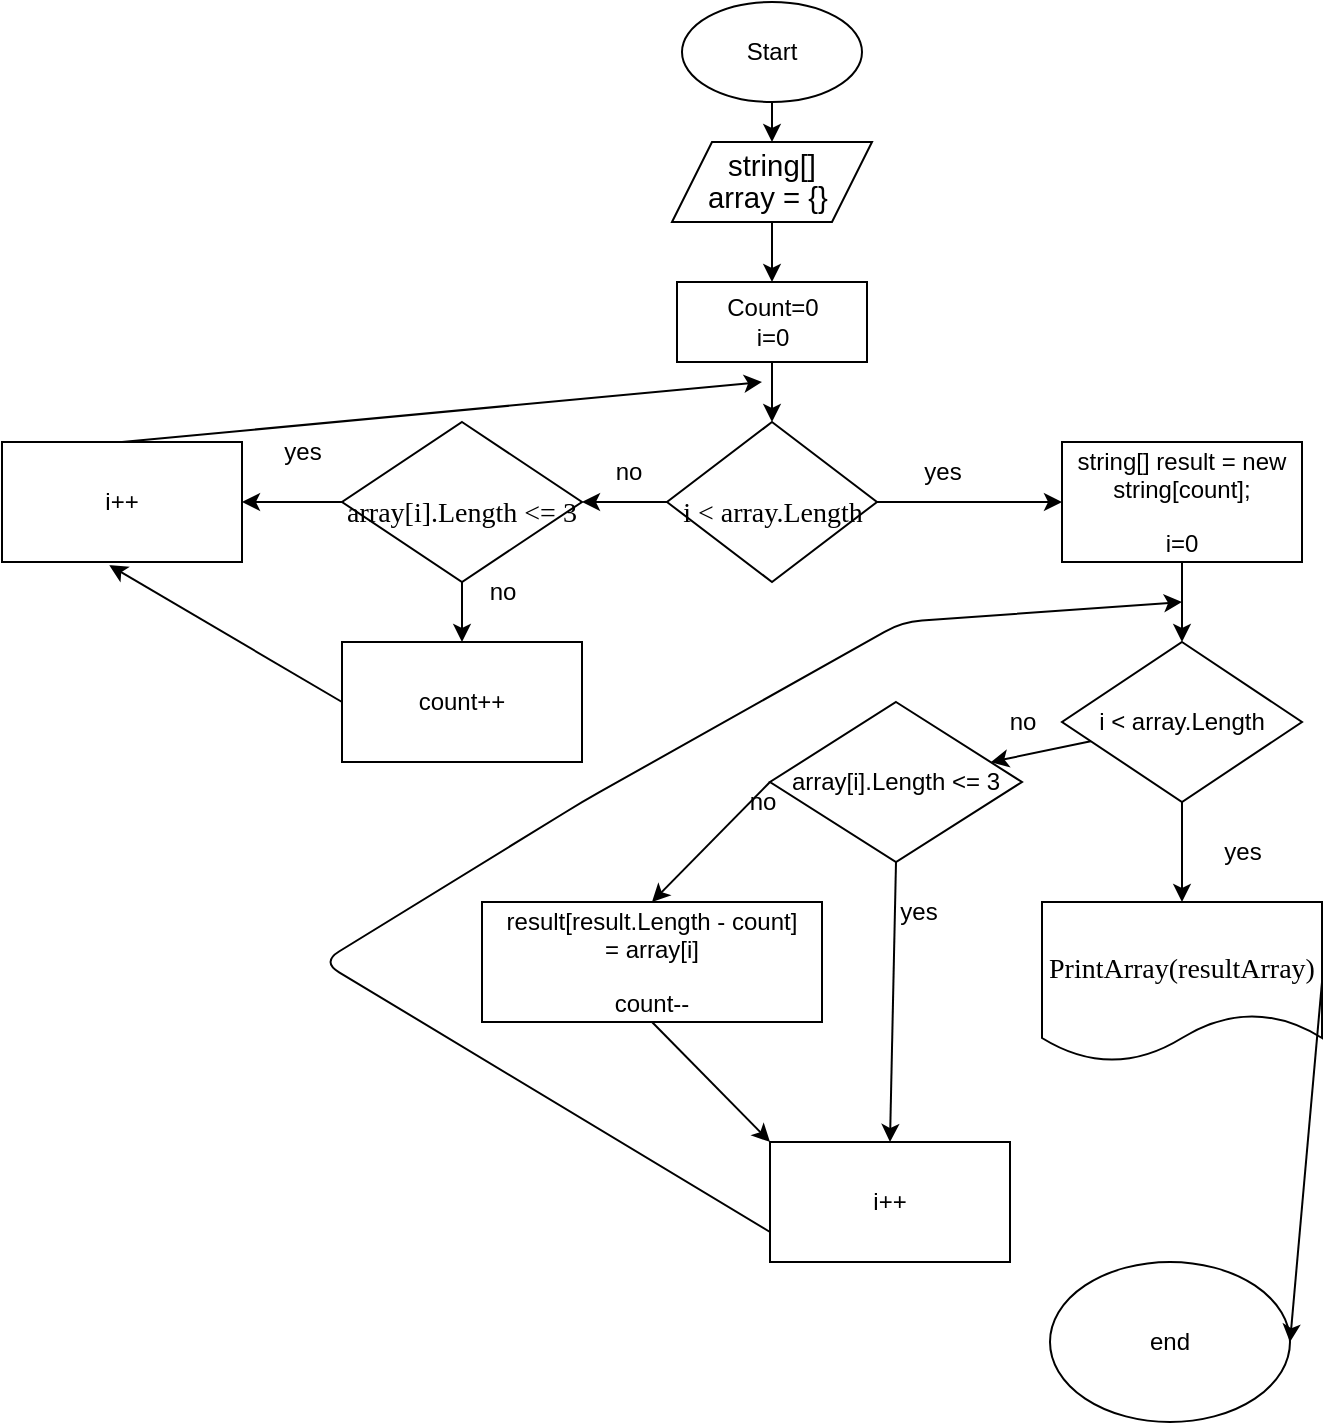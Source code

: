 <mxfile>
    <diagram id="hjng7ni8RKr5ZbfyoXY7" name="Страница 1">
        <mxGraphModel dx="1072" dy="568" grid="1" gridSize="10" guides="1" tooltips="1" connect="1" arrows="1" fold="1" page="1" pageScale="1" pageWidth="827" pageHeight="1169" math="0" shadow="0">
            <root>
                <mxCell id="0"/>
                <mxCell id="1" parent="0"/>
                <mxCell id="6" value="" style="edgeStyle=none;html=1;" edge="1" parent="1" source="2" target="4">
                    <mxGeometry relative="1" as="geometry"/>
                </mxCell>
                <mxCell id="2" value="Start" style="ellipse;whiteSpace=wrap;html=1;" vertex="1" parent="1">
                    <mxGeometry x="350" width="90" height="50" as="geometry"/>
                </mxCell>
                <mxCell id="7" value="" style="edgeStyle=none;html=1;" edge="1" parent="1" source="4" target="5">
                    <mxGeometry relative="1" as="geometry"/>
                </mxCell>
                <mxCell id="4" value="&lt;span style=&quot;font-size:11.0pt;line-height:107%;&lt;br/&gt;font-family:&amp;quot;Calibri&amp;quot;,sans-serif;mso-ascii-theme-font:minor-latin;mso-fareast-font-family:&lt;br/&gt;Calibri;mso-fareast-theme-font:minor-latin;mso-hansi-theme-font:minor-latin;&lt;br/&gt;mso-bidi-font-family:&amp;quot;Times New Roman&amp;quot;;mso-bidi-theme-font:minor-bidi;&lt;br/&gt;mso-ansi-language:RU;mso-fareast-language:EN-US;mso-bidi-language:AR-SA&quot;&gt;string[]&lt;br/&gt;array = {}&amp;nbsp;&lt;/span&gt;" style="shape=parallelogram;perimeter=parallelogramPerimeter;whiteSpace=wrap;html=1;fixedSize=1;fillColor=none;" vertex="1" parent="1">
                    <mxGeometry x="345" y="70" width="100" height="40" as="geometry"/>
                </mxCell>
                <mxCell id="9" value="" style="edgeStyle=none;html=1;" edge="1" parent="1" source="5" target="8">
                    <mxGeometry relative="1" as="geometry"/>
                </mxCell>
                <mxCell id="5" value="Count=0&lt;br&gt;i=0" style="rounded=0;whiteSpace=wrap;html=1;fillColor=none;" vertex="1" parent="1">
                    <mxGeometry x="347.5" y="140" width="95" height="40" as="geometry"/>
                </mxCell>
                <mxCell id="14" value="" style="edgeStyle=none;html=1;" edge="1" parent="1" source="8" target="11">
                    <mxGeometry relative="1" as="geometry"/>
                </mxCell>
                <mxCell id="20" value="" style="edgeStyle=none;html=1;" edge="1" parent="1" source="8" target="10">
                    <mxGeometry relative="1" as="geometry"/>
                </mxCell>
                <mxCell id="8" value="&lt;p style=&quot;margin-bottom:0cm;margin-bottom:.0001pt;line-height:&lt;br/&gt;14.25pt&quot; class=&quot;MsoNormal&quot;&gt;&lt;span style=&quot;font-size:10.5pt;font-family:Consolas;mso-fareast-font-family:&lt;br/&gt;&amp;quot;Times New Roman&amp;quot;;mso-bidi-font-family:&amp;quot;Times New Roman&amp;quot;;mso-fareast-language:&lt;br/&gt;RU&quot;&gt;i &amp;lt; array.Length&lt;/span&gt;&lt;/p&gt;" style="rhombus;whiteSpace=wrap;html=1;fillColor=none;" vertex="1" parent="1">
                    <mxGeometry x="342.5" y="210" width="105" height="80" as="geometry"/>
                </mxCell>
                <mxCell id="29" value="" style="edgeStyle=none;html=1;" edge="1" parent="1" source="10" target="25">
                    <mxGeometry relative="1" as="geometry"/>
                </mxCell>
                <mxCell id="10" value="&lt;p class=&quot;MsoNormal&quot;&gt;&lt;span lang=&quot;EN-US&quot;&gt;string[] result = new string[count];&lt;/span&gt;&lt;/p&gt;&lt;p class=&quot;MsoNormal&quot;&gt;&lt;span lang=&quot;EN-US&quot;&gt;i=0&lt;/span&gt;&lt;/p&gt;" style="rounded=0;whiteSpace=wrap;html=1;fillColor=none;" vertex="1" parent="1">
                    <mxGeometry x="540" y="220" width="120" height="60" as="geometry"/>
                </mxCell>
                <mxCell id="15" value="" style="edgeStyle=none;html=1;" edge="1" parent="1" source="11" target="13">
                    <mxGeometry relative="1" as="geometry"/>
                </mxCell>
                <mxCell id="16" value="" style="edgeStyle=none;html=1;" edge="1" parent="1" source="11" target="12">
                    <mxGeometry relative="1" as="geometry"/>
                </mxCell>
                <mxCell id="11" value="&lt;p style=&quot;margin-bottom:0cm;margin-bottom:.0001pt;line-height:&lt;br/&gt;14.25pt&quot; class=&quot;MsoNormal&quot;&gt;&lt;span style=&quot;font-size:10.5pt;font-family:Consolas;mso-fareast-font-family:&lt;br/&gt;&amp;quot;Times New Roman&amp;quot;;mso-bidi-font-family:&amp;quot;Times New Roman&amp;quot;;mso-fareast-language:&lt;br/&gt;RU&quot;&gt;array[i].Length &amp;lt;= 3&lt;/span&gt;&lt;/p&gt;" style="rhombus;whiteSpace=wrap;html=1;fillColor=none;" vertex="1" parent="1">
                    <mxGeometry x="180" y="210" width="120" height="80" as="geometry"/>
                </mxCell>
                <mxCell id="23" style="edgeStyle=none;html=1;exitX=0.5;exitY=0;exitDx=0;exitDy=0;" edge="1" parent="1" source="12">
                    <mxGeometry relative="1" as="geometry">
                        <mxPoint x="390" y="190" as="targetPoint"/>
                    </mxGeometry>
                </mxCell>
                <mxCell id="12" value="i++" style="rounded=0;whiteSpace=wrap;html=1;fillColor=none;" vertex="1" parent="1">
                    <mxGeometry x="10" y="220" width="120" height="60" as="geometry"/>
                </mxCell>
                <mxCell id="17" style="edgeStyle=none;html=1;exitX=0;exitY=0.5;exitDx=0;exitDy=0;entryX=0.447;entryY=1.027;entryDx=0;entryDy=0;entryPerimeter=0;" edge="1" parent="1" source="13" target="12">
                    <mxGeometry relative="1" as="geometry"/>
                </mxCell>
                <mxCell id="13" value="count++" style="rounded=0;whiteSpace=wrap;html=1;fillColor=none;" vertex="1" parent="1">
                    <mxGeometry x="180" y="320" width="120" height="60" as="geometry"/>
                </mxCell>
                <mxCell id="18" value="no" style="text;html=1;align=center;verticalAlign=middle;resizable=0;points=[];autosize=1;strokeColor=none;fillColor=none;" vertex="1" parent="1">
                    <mxGeometry x="240" y="280" width="40" height="30" as="geometry"/>
                </mxCell>
                <mxCell id="19" value="yes" style="text;html=1;align=center;verticalAlign=middle;resizable=0;points=[];autosize=1;strokeColor=none;fillColor=none;" vertex="1" parent="1">
                    <mxGeometry x="140" y="210" width="40" height="30" as="geometry"/>
                </mxCell>
                <mxCell id="21" value="no" style="text;html=1;align=center;verticalAlign=middle;resizable=0;points=[];autosize=1;strokeColor=none;fillColor=none;" vertex="1" parent="1">
                    <mxGeometry x="302.5" y="220" width="40" height="30" as="geometry"/>
                </mxCell>
                <mxCell id="22" value="yes" style="text;html=1;align=center;verticalAlign=middle;resizable=0;points=[];autosize=1;strokeColor=none;fillColor=none;" vertex="1" parent="1">
                    <mxGeometry x="460" y="220" width="40" height="30" as="geometry"/>
                </mxCell>
                <mxCell id="30" value="" style="edgeStyle=none;html=1;" edge="1" parent="1" source="25" target="28">
                    <mxGeometry relative="1" as="geometry"/>
                </mxCell>
                <mxCell id="35" value="" style="edgeStyle=none;html=1;" edge="1" parent="1" source="25" target="26">
                    <mxGeometry relative="1" as="geometry"/>
                </mxCell>
                <mxCell id="25" value="i &amp;lt; array.Length" style="rhombus;whiteSpace=wrap;html=1;fillColor=none;" vertex="1" parent="1">
                    <mxGeometry x="540" y="320" width="120" height="80" as="geometry"/>
                </mxCell>
                <mxCell id="36" style="edgeStyle=none;html=1;exitX=0.5;exitY=1;exitDx=0;exitDy=0;entryX=0.5;entryY=0;entryDx=0;entryDy=0;" edge="1" parent="1" source="26" target="31">
                    <mxGeometry relative="1" as="geometry"/>
                </mxCell>
                <mxCell id="37" style="edgeStyle=none;html=1;exitX=0;exitY=0.5;exitDx=0;exitDy=0;entryX=0.5;entryY=0;entryDx=0;entryDy=0;" edge="1" parent="1" source="26" target="27">
                    <mxGeometry relative="1" as="geometry"/>
                </mxCell>
                <mxCell id="26" value="array[i].Length &amp;lt;= 3" style="rhombus;whiteSpace=wrap;html=1;fillColor=none;" vertex="1" parent="1">
                    <mxGeometry x="394" y="350" width="126" height="80" as="geometry"/>
                </mxCell>
                <mxCell id="38" style="edgeStyle=none;html=1;exitX=0.5;exitY=1;exitDx=0;exitDy=0;entryX=0;entryY=0;entryDx=0;entryDy=0;" edge="1" parent="1" source="27" target="31">
                    <mxGeometry relative="1" as="geometry"/>
                </mxCell>
                <mxCell id="27" value="&lt;p class=&quot;MsoNormal&quot;&gt;&lt;span lang=&quot;EN-US&quot;&gt;result[result.Length - count]&lt;br&gt;= array[i]&lt;/span&gt;&lt;/p&gt;&lt;p class=&quot;MsoNormal&quot;&gt;&lt;span lang=&quot;EN-US&quot;&gt;count--&lt;/span&gt;&lt;/p&gt;" style="rounded=0;whiteSpace=wrap;html=1;fillColor=none;" vertex="1" parent="1">
                    <mxGeometry x="250" y="450" width="170" height="60" as="geometry"/>
                </mxCell>
                <mxCell id="34" style="edgeStyle=none;html=1;exitX=1;exitY=0.5;exitDx=0;exitDy=0;entryX=1;entryY=0.5;entryDx=0;entryDy=0;" edge="1" parent="1" source="28" target="32">
                    <mxGeometry relative="1" as="geometry"/>
                </mxCell>
                <mxCell id="28" value="&lt;p style=&quot;margin-bottom:0cm;margin-bottom:.0001pt;line-height:&lt;br/&gt;14.25pt&quot; class=&quot;MsoNormal&quot;&gt;&lt;span style=&quot;font-size:10.5pt;font-family:Consolas;mso-fareast-font-family:&lt;br/&gt;&amp;quot;Times New Roman&amp;quot;;mso-bidi-font-family:&amp;quot;Times New Roman&amp;quot;;mso-fareast-language:&lt;br/&gt;RU&quot;&gt;PrintArray(resultArray)&lt;/span&gt;&lt;/p&gt;" style="shape=document;whiteSpace=wrap;html=1;boundedLbl=1;fillColor=none;" vertex="1" parent="1">
                    <mxGeometry x="530" y="450" width="140" height="80" as="geometry"/>
                </mxCell>
                <mxCell id="39" style="edgeStyle=none;html=1;exitX=0;exitY=0.75;exitDx=0;exitDy=0;" edge="1" parent="1" source="31">
                    <mxGeometry relative="1" as="geometry">
                        <mxPoint x="600" y="300" as="targetPoint"/>
                        <Array as="points">
                            <mxPoint x="170" y="480"/>
                            <mxPoint x="300" y="400"/>
                            <mxPoint x="460" y="310"/>
                        </Array>
                    </mxGeometry>
                </mxCell>
                <mxCell id="31" value="i++" style="rounded=0;whiteSpace=wrap;html=1;fillColor=none;" vertex="1" parent="1">
                    <mxGeometry x="394" y="570" width="120" height="60" as="geometry"/>
                </mxCell>
                <mxCell id="32" value="end" style="ellipse;whiteSpace=wrap;html=1;fillColor=none;" vertex="1" parent="1">
                    <mxGeometry x="534" y="630" width="120" height="80" as="geometry"/>
                </mxCell>
                <mxCell id="40" value="no" style="text;html=1;align=center;verticalAlign=middle;resizable=0;points=[];autosize=1;strokeColor=none;fillColor=none;" vertex="1" parent="1">
                    <mxGeometry x="500" y="345" width="40" height="30" as="geometry"/>
                </mxCell>
                <mxCell id="41" value="no" style="text;html=1;align=center;verticalAlign=middle;resizable=0;points=[];autosize=1;strokeColor=none;fillColor=none;" vertex="1" parent="1">
                    <mxGeometry x="370" y="385" width="40" height="30" as="geometry"/>
                </mxCell>
                <mxCell id="42" value="yes" style="text;html=1;align=center;verticalAlign=middle;resizable=0;points=[];autosize=1;strokeColor=none;fillColor=none;" vertex="1" parent="1">
                    <mxGeometry x="447.5" y="440" width="40" height="30" as="geometry"/>
                </mxCell>
                <mxCell id="43" value="yes" style="text;html=1;align=center;verticalAlign=middle;resizable=0;points=[];autosize=1;strokeColor=none;fillColor=none;" vertex="1" parent="1">
                    <mxGeometry x="610" y="410" width="40" height="30" as="geometry"/>
                </mxCell>
            </root>
        </mxGraphModel>
    </diagram>
</mxfile>